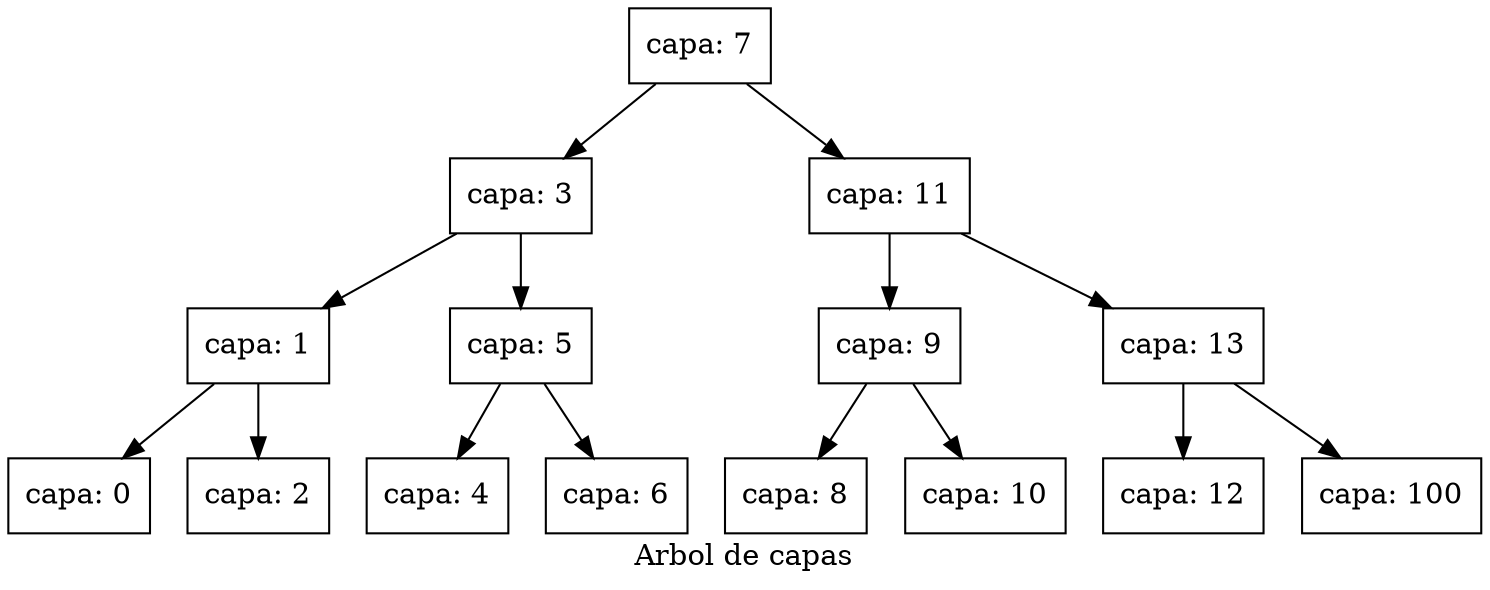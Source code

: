 digraph{
 node[shape = box];
 label="Arbol de capas";
n1762108625[label="capa: 7"];
n1191568764[label="capa: 3"];
n808796436[label="capa: 1"];
n727700451[label="capa: 0"];
n2133511029[label="capa: 2"];
n393019369[label="capa: 5"];
n231420401[label="capa: 4"];
n1482570592[label="capa: 6"];
n1904616061[label="capa: 11"];
n31791123[label="capa: 9"];
n1442178407[label="capa: 8"];
n2094616962[label="capa: 10"];
n1015812526[label="capa: 13"];
n360756140[label="capa: 12"];
n1873064614[label="capa: 100"];
n1762108625->n1191568764;
n1191568764->n808796436;
n808796436->n727700451;
n808796436->n2133511029;
n1191568764->n393019369;
n393019369->n231420401;
n393019369->n1482570592;
n1762108625->n1904616061;
n1904616061->n31791123;
n31791123->n1442178407;
n31791123->n2094616962;
n1904616061->n1015812526;
n1015812526->n360756140;
n1015812526->n1873064614;
}